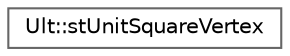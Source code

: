digraph "Graphical Class Hierarchy"
{
 // LATEX_PDF_SIZE
  bgcolor="transparent";
  edge [fontname=Helvetica,fontsize=10,labelfontname=Helvetica,labelfontsize=10];
  node [fontname=Helvetica,fontsize=10,shape=box,height=0.2,width=0.4];
  rankdir="LR";
  Node0 [id="Node000000",label="Ult::stUnitSquareVertex",height=0.2,width=0.4,color="grey40", fillcolor="white", style="filled",URL="$struct_ult_1_1st_unit_square_vertex.html",tooltip=" "];
}
